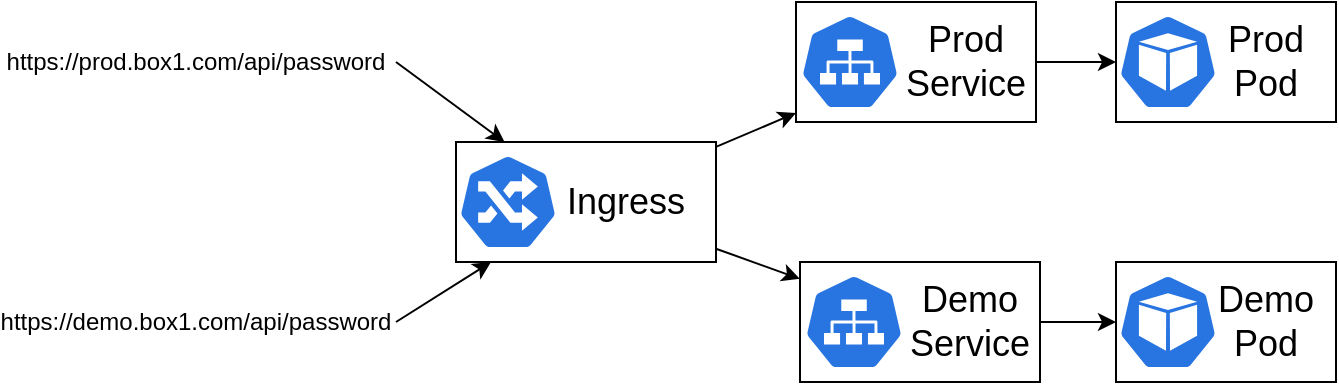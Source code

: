 <mxfile version="14.1.2" type="device"><diagram id="KpM8D4gfPup4WHe2ZlfX" name="Page-1"><mxGraphModel dx="1038" dy="580" grid="1" gridSize="10" guides="1" tooltips="1" connect="1" arrows="1" fold="1" page="1" pageScale="1" pageWidth="850" pageHeight="1100" math="0" shadow="0"><root><mxCell id="0"/><mxCell id="1" parent="0"/><mxCell id="7IPOTaRog0UD0VZQV25B-12" value="Prod&lt;br&gt;Pod" style="rounded=0;whiteSpace=wrap;html=1;fontSize=18;spacingLeft=40;" vertex="1" parent="1"><mxGeometry x="600" y="60" width="110" height="60" as="geometry"/></mxCell><mxCell id="7IPOTaRog0UD0VZQV25B-9" value="Prod&lt;br&gt;Service" style="rounded=0;whiteSpace=wrap;html=1;fontSize=18;spacingLeft=50;" vertex="1" parent="1"><mxGeometry x="440" y="60" width="120" height="60" as="geometry"/></mxCell><mxCell id="7IPOTaRog0UD0VZQV25B-7" value="Ingress" style="rounded=0;whiteSpace=wrap;html=1;fontSize=18;spacingLeft=40;" vertex="1" parent="1"><mxGeometry x="270" y="130" width="130" height="60" as="geometry"/></mxCell><mxCell id="7IPOTaRog0UD0VZQV25B-2" value="https://demo.box1.com/api/password" style="text;html=1;strokeColor=none;fillColor=none;align=center;verticalAlign=middle;whiteSpace=wrap;rounded=0;" vertex="1" parent="1"><mxGeometry x="120" y="210" width="40" height="20" as="geometry"/></mxCell><mxCell id="7IPOTaRog0UD0VZQV25B-3" value="https://prod.box1.com/api/password" style="text;html=1;strokeColor=none;fillColor=none;align=center;verticalAlign=middle;whiteSpace=wrap;rounded=0;" vertex="1" parent="1"><mxGeometry x="120" y="80" width="40" height="20" as="geometry"/></mxCell><mxCell id="7IPOTaRog0UD0VZQV25B-6" value="" style="html=1;dashed=0;whitespace=wrap;fillColor=#2875E2;strokeColor=#ffffff;points=[[0.005,0.63,0],[0.1,0.2,0],[0.9,0.2,0],[0.5,0,0],[0.995,0.63,0],[0.72,0.99,0],[0.5,1,0],[0.28,0.99,0]];shape=mxgraph.kubernetes.icon;prIcon=ing;fontSize=18;" vertex="1" parent="1"><mxGeometry x="271" y="136" width="50" height="48" as="geometry"/></mxCell><mxCell id="7IPOTaRog0UD0VZQV25B-8" value="" style="html=1;dashed=0;whitespace=wrap;fillColor=#2875E2;strokeColor=#ffffff;points=[[0.005,0.63,0],[0.1,0.2,0],[0.9,0.2,0],[0.5,0,0],[0.995,0.63,0],[0.72,0.99,0],[0.5,1,0],[0.28,0.99,0]];shape=mxgraph.kubernetes.icon;prIcon=svc;fontSize=18;" vertex="1" parent="1"><mxGeometry x="442" y="66" width="50" height="48" as="geometry"/></mxCell><mxCell id="7IPOTaRog0UD0VZQV25B-10" value="Demo&lt;br&gt;Service" style="rounded=0;whiteSpace=wrap;html=1;fontSize=18;spacingLeft=50;" vertex="1" parent="1"><mxGeometry x="442" y="190" width="120" height="60" as="geometry"/></mxCell><mxCell id="7IPOTaRog0UD0VZQV25B-11" value="" style="html=1;dashed=0;whitespace=wrap;fillColor=#2875E2;strokeColor=#ffffff;points=[[0.005,0.63,0],[0.1,0.2,0],[0.9,0.2,0],[0.5,0,0],[0.995,0.63,0],[0.72,0.99,0],[0.5,1,0],[0.28,0.99,0]];shape=mxgraph.kubernetes.icon;prIcon=svc;fontSize=18;" vertex="1" parent="1"><mxGeometry x="444" y="196" width="50" height="48" as="geometry"/></mxCell><mxCell id="7IPOTaRog0UD0VZQV25B-13" value="" style="html=1;dashed=0;whitespace=wrap;fillColor=#2875E2;strokeColor=#ffffff;points=[[0.005,0.63,0],[0.1,0.2,0],[0.9,0.2,0],[0.5,0,0],[0.995,0.63,0],[0.72,0.99,0],[0.5,1,0],[0.28,0.99,0]];shape=mxgraph.kubernetes.icon;prIcon=pod;fontSize=18;" vertex="1" parent="1"><mxGeometry x="601" y="66" width="50" height="48" as="geometry"/></mxCell><mxCell id="7IPOTaRog0UD0VZQV25B-14" value="Demo&lt;br&gt;Pod" style="rounded=0;whiteSpace=wrap;html=1;fontSize=18;spacingLeft=40;" vertex="1" parent="1"><mxGeometry x="600" y="190" width="110" height="60" as="geometry"/></mxCell><mxCell id="7IPOTaRog0UD0VZQV25B-15" value="" style="html=1;dashed=0;whitespace=wrap;fillColor=#2875E2;strokeColor=#ffffff;points=[[0.005,0.63,0],[0.1,0.2,0],[0.9,0.2,0],[0.5,0,0],[0.995,0.63,0],[0.72,0.99,0],[0.5,1,0],[0.28,0.99,0]];shape=mxgraph.kubernetes.icon;prIcon=pod;fontSize=18;" vertex="1" parent="1"><mxGeometry x="601" y="196" width="50" height="48" as="geometry"/></mxCell><mxCell id="7IPOTaRog0UD0VZQV25B-16" value="" style="endArrow=classic;html=1;fontSize=18;" edge="1" parent="1" target="7IPOTaRog0UD0VZQV25B-7"><mxGeometry width="50" height="50" relative="1" as="geometry"><mxPoint x="240" y="220" as="sourcePoint"/><mxPoint x="450" y="250" as="targetPoint"/></mxGeometry></mxCell><mxCell id="7IPOTaRog0UD0VZQV25B-17" value="" style="endArrow=classic;html=1;fontSize=18;" edge="1" parent="1" target="7IPOTaRog0UD0VZQV25B-7"><mxGeometry width="50" height="50" relative="1" as="geometry"><mxPoint x="240" y="90" as="sourcePoint"/><mxPoint x="450" y="250" as="targetPoint"/></mxGeometry></mxCell><mxCell id="7IPOTaRog0UD0VZQV25B-18" value="" style="endArrow=classic;html=1;fontSize=18;" edge="1" parent="1" source="7IPOTaRog0UD0VZQV25B-7" target="7IPOTaRog0UD0VZQV25B-9"><mxGeometry width="50" height="50" relative="1" as="geometry"><mxPoint x="400" y="300" as="sourcePoint"/><mxPoint x="450" y="250" as="targetPoint"/></mxGeometry></mxCell><mxCell id="7IPOTaRog0UD0VZQV25B-19" value="" style="endArrow=classic;html=1;fontSize=18;" edge="1" parent="1" source="7IPOTaRog0UD0VZQV25B-7" target="7IPOTaRog0UD0VZQV25B-10"><mxGeometry width="50" height="50" relative="1" as="geometry"><mxPoint x="400" y="300" as="sourcePoint"/><mxPoint x="450" y="250" as="targetPoint"/></mxGeometry></mxCell><mxCell id="7IPOTaRog0UD0VZQV25B-20" value="" style="endArrow=classic;html=1;fontSize=18;" edge="1" parent="1" source="7IPOTaRog0UD0VZQV25B-9" target="7IPOTaRog0UD0VZQV25B-12"><mxGeometry width="50" height="50" relative="1" as="geometry"><mxPoint x="400" y="300" as="sourcePoint"/><mxPoint x="450" y="250" as="targetPoint"/></mxGeometry></mxCell><mxCell id="7IPOTaRog0UD0VZQV25B-21" value="" style="endArrow=classic;html=1;fontSize=18;" edge="1" parent="1" source="7IPOTaRog0UD0VZQV25B-10" target="7IPOTaRog0UD0VZQV25B-14"><mxGeometry width="50" height="50" relative="1" as="geometry"><mxPoint x="360" y="310" as="sourcePoint"/><mxPoint x="450" y="250" as="targetPoint"/></mxGeometry></mxCell></root></mxGraphModel></diagram></mxfile>